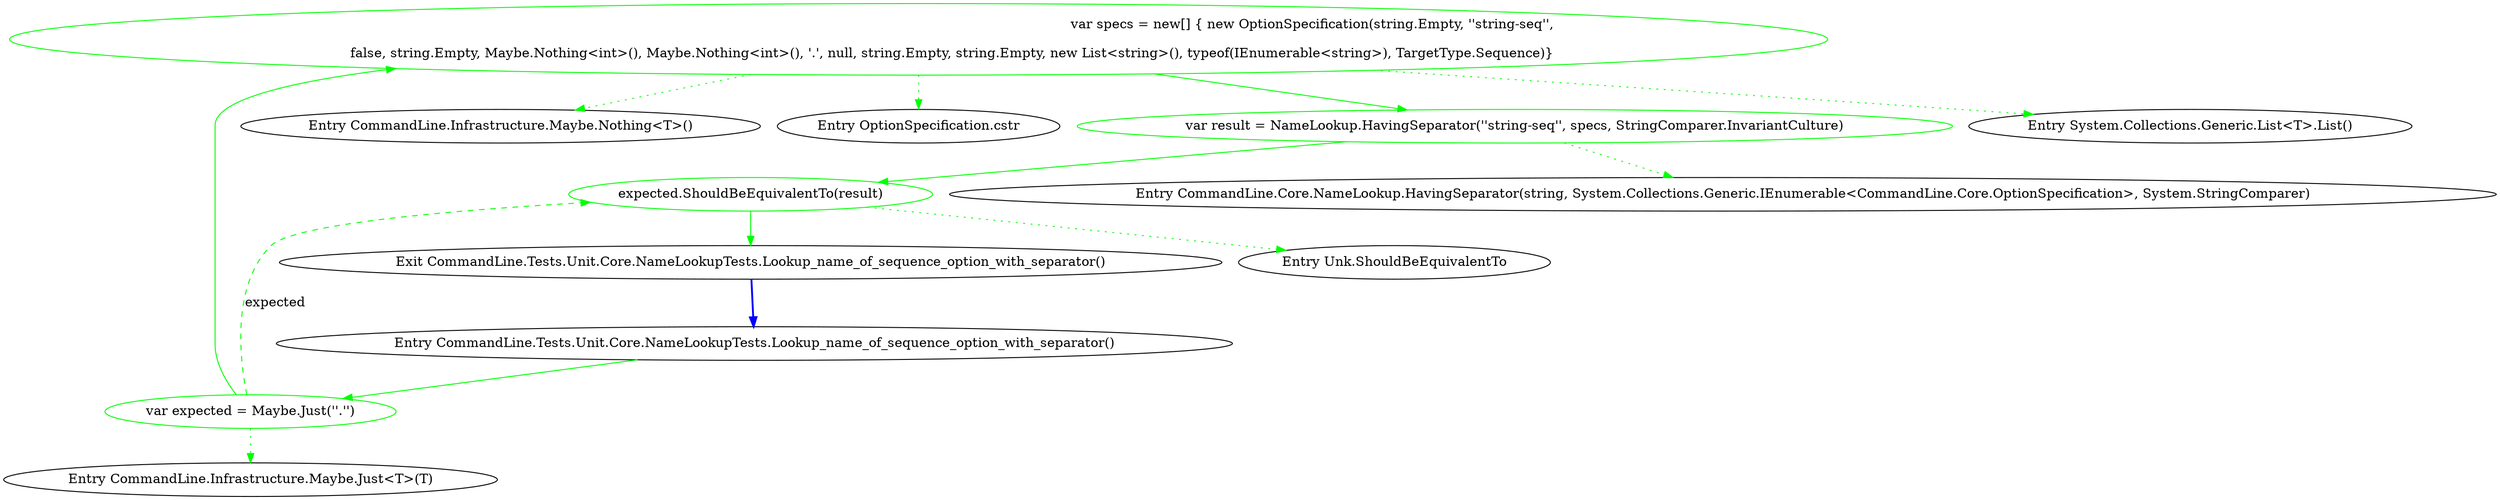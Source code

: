 digraph  {
m1_8 [label="Entry CommandLine.Infrastructure.Maybe.Nothing<T>()", span="63-63", cluster="CommandLine.Infrastructure.Maybe.Nothing<T>()", file="ParserResultExtensionsTests.cs"];
m1_6 [label="Entry CommandLine.Infrastructure.Maybe.Just<T>(T)", span="68-68", cluster="CommandLine.Infrastructure.Maybe.Just<T>(T)", file="ParserResultExtensionsTests.cs"];
m1_7 [label="Entry OptionSpecification.cstr", span="", cluster="OptionSpecification.cstr", file="ParserResultExtensionsTests.cs"];
m1_0 [label="Entry CommandLine.Tests.Unit.Core.NameLookupTests.Lookup_name_of_sequence_option_with_separator()", span="14-14", cluster="CommandLine.Tests.Unit.Core.NameLookupTests.Lookup_name_of_sequence_option_with_separator()", file="ParserResultExtensionsTests.cs"];
m1_1 [label="var expected = Maybe.Just(''.'')", span="17-17", cluster="CommandLine.Tests.Unit.Core.NameLookupTests.Lookup_name_of_sequence_option_with_separator()", color=green, community=0, file="ParserResultExtensionsTests.cs"];
m1_2 [label="var specs = new[] { new OptionSpecification(string.Empty, ''string-seq'',\r\n                false, string.Empty, Maybe.Nothing<int>(), Maybe.Nothing<int>(), '.', null, string.Empty, string.Empty, new List<string>(), typeof(IEnumerable<string>), TargetType.Sequence)}", span="18-19", cluster="CommandLine.Tests.Unit.Core.NameLookupTests.Lookup_name_of_sequence_option_with_separator()", color=green, community=0, file="ParserResultExtensionsTests.cs"];
m1_4 [label="expected.ShouldBeEquivalentTo(result)", span="25-25", cluster="CommandLine.Tests.Unit.Core.NameLookupTests.Lookup_name_of_sequence_option_with_separator()", color=green, community=0, file="ParserResultExtensionsTests.cs"];
m1_3 [label="var result = NameLookup.HavingSeparator(''string-seq'', specs, StringComparer.InvariantCulture)", span="22-22", cluster="CommandLine.Tests.Unit.Core.NameLookupTests.Lookup_name_of_sequence_option_with_separator()", color=green, community=0, file="ParserResultExtensionsTests.cs"];
m1_5 [label="Exit CommandLine.Tests.Unit.Core.NameLookupTests.Lookup_name_of_sequence_option_with_separator()", span="14-14", cluster="CommandLine.Tests.Unit.Core.NameLookupTests.Lookup_name_of_sequence_option_with_separator()", file="ParserResultExtensionsTests.cs"];
m1_10 [label="Entry CommandLine.Core.NameLookup.HavingSeparator(string, System.Collections.Generic.IEnumerable<CommandLine.Core.OptionSpecification>, System.StringComparer)", span="16-16", cluster="CommandLine.Core.NameLookup.HavingSeparator(string, System.Collections.Generic.IEnumerable<CommandLine.Core.OptionSpecification>, System.StringComparer)", file="ParserResultExtensionsTests.cs"];
m1_11 [label="Entry Unk.ShouldBeEquivalentTo", span="", cluster="Unk.ShouldBeEquivalentTo", file="ParserResultExtensionsTests.cs"];
m1_9 [label="Entry System.Collections.Generic.List<T>.List()", span="0-0", cluster="System.Collections.Generic.List<T>.List()", file="ParserResultExtensionsTests.cs"];
m1_0 -> m1_1  [key=0, style=solid, color=green];
m1_1 -> m1_2  [key=0, style=solid, color=green];
m1_1 -> m1_6  [key=2, style=dotted, color=green];
m1_1 -> m1_4  [key=1, style=dashed, color=green, label=expected];
m1_2 -> m1_3  [key=0, style=solid, color=green];
m1_2 -> m1_7  [key=2, style=dotted, color=green];
m1_2 -> m1_8  [key=2, style=dotted, color=green];
m1_2 -> m1_9  [key=2, style=dotted, color=green];
m1_4 -> m1_5  [key=0, style=solid, color=green];
m1_4 -> m1_11  [key=2, style=dotted, color=green];
m1_3 -> m1_4  [key=0, style=solid, color=green];
m1_3 -> m1_10  [key=2, style=dotted, color=green];
m1_5 -> m1_0  [key=0, style=bold, color=blue];
}
